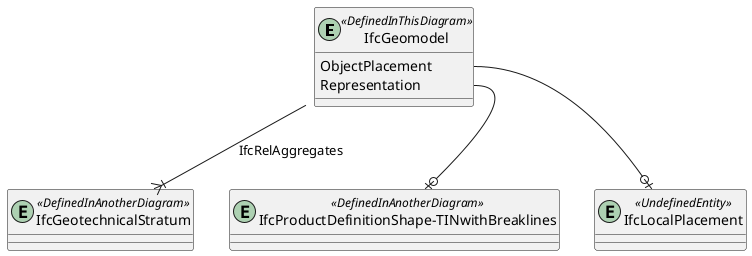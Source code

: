 @startuml 

entity IfcGeomodel <<DefinedInThisDiagram>>
{
  ObjectPlacement
  Representation
}


entity IfcLocalPlacement <<UndefinedEntity>>
"IfcGeomodel::ObjectPlacement" --o| IfcLocalPlacement

entity "IfcProductDefinitionShape-TINwithBreaklines" <<DefinedInAnotherDiagram>>
"IfcGeomodel::Representation" --o| "IfcProductDefinitionShape-TINwithBreaklines"

entity IfcGeotechnicalStratum <<DefinedInAnotherDiagram>>

IfcGeomodel --|{IfcGeotechnicalStratum : IfcRelAggregates


@enduml
